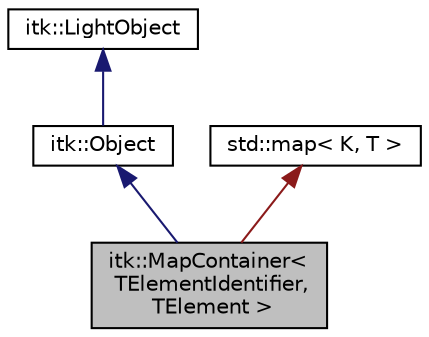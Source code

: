 digraph "itk::MapContainer&lt; TElementIdentifier, TElement &gt;"
{
 // LATEX_PDF_SIZE
  edge [fontname="Helvetica",fontsize="10",labelfontname="Helvetica",labelfontsize="10"];
  node [fontname="Helvetica",fontsize="10",shape=record];
  Node1 [label="itk::MapContainer\<\l TElementIdentifier,\l TElement \>",height=0.2,width=0.4,color="black", fillcolor="grey75", style="filled", fontcolor="black",tooltip="A wrapper of the STL \"map\" container."];
  Node2 -> Node1 [dir="back",color="midnightblue",fontsize="10",style="solid",fontname="Helvetica"];
  Node2 [label="itk::Object",height=0.2,width=0.4,color="black", fillcolor="white", style="filled",URL="$classitk_1_1Object.html",tooltip="Base class for most ITK classes."];
  Node3 -> Node2 [dir="back",color="midnightblue",fontsize="10",style="solid",fontname="Helvetica"];
  Node3 [label="itk::LightObject",height=0.2,width=0.4,color="black", fillcolor="white", style="filled",URL="$classitk_1_1LightObject.html",tooltip="Light weight base class for most itk classes."];
  Node4 -> Node1 [dir="back",color="firebrick4",fontsize="10",style="solid",fontname="Helvetica"];
  Node4 [label="std::map\< K, T \>",height=0.2,width=0.4,color="black", fillcolor="white", style="filled",tooltip=" "];
}
